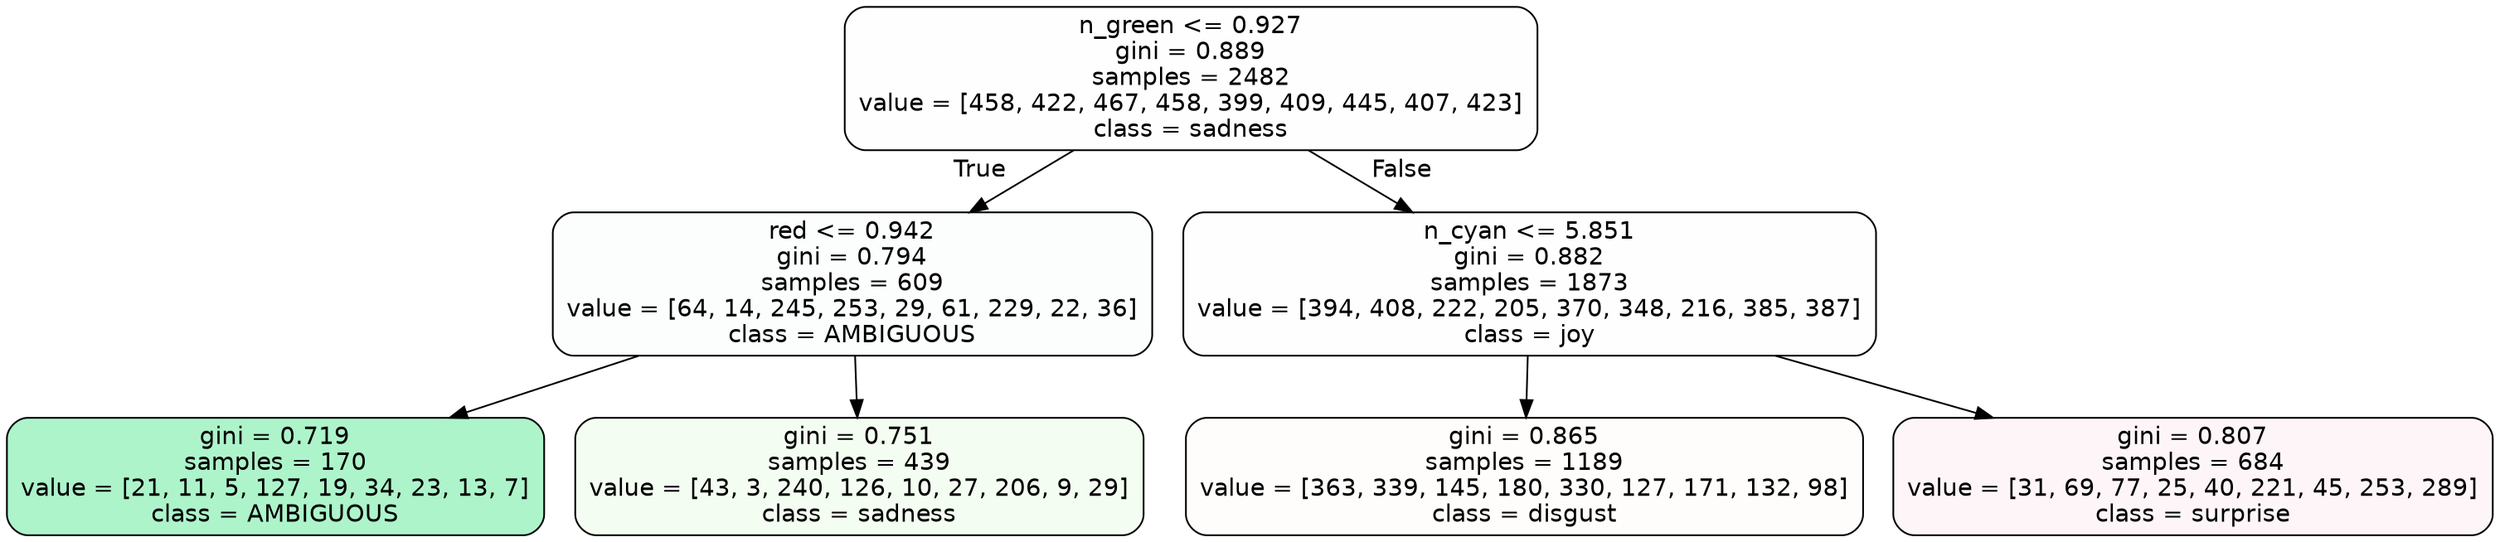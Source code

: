 digraph Tree {
node [shape=box, style="filled, rounded", color="black", fontname=helvetica] ;
edge [fontname=helvetica] ;
0 [label="n_green <= 0.927\ngini = 0.889\nsamples = 2482\nvalue = [458, 422, 467, 458, 399, 409, 445, 407, 423]\nclass = sadness", fillcolor="#64e53901"] ;
1 [label="red <= 0.942\ngini = 0.794\nsamples = 609\nvalue = [64, 14, 245, 253, 29, 61, 229, 22, 36]\nclass = AMBIGUOUS", fillcolor="#39e58103"] ;
0 -> 1 [labeldistance=2.5, labelangle=45, headlabel="True"] ;
2 [label="gini = 0.719\nsamples = 170\nvalue = [21, 11, 5, 127, 19, 34, 23, 13, 7]\nclass = AMBIGUOUS", fillcolor="#39e58169"] ;
1 -> 2 ;
3 [label="gini = 0.751\nsamples = 439\nvalue = [43, 3, 240, 126, 10, 27, 206, 9, 29]\nclass = sadness", fillcolor="#64e53912"] ;
1 -> 3 ;
4 [label="n_cyan <= 5.851\ngini = 0.882\nsamples = 1873\nvalue = [394, 408, 222, 205, 370, 348, 216, 385, 387]\nclass = joy", fillcolor="#d7e53901"] ;
0 -> 4 [labeldistance=2.5, labelangle=-45, headlabel="False"] ;
5 [label="gini = 0.865\nsamples = 1189\nvalue = [363, 339, 145, 180, 330, 127, 171, 132, 98]\nclass = disgust", fillcolor="#e5813904"] ;
4 -> 5 ;
6 [label="gini = 0.807\nsamples = 684\nvalue = [31, 69, 77, 25, 40, 221, 45, 253, 289]\nclass = surprise", fillcolor="#e539640c"] ;
4 -> 6 ;
}